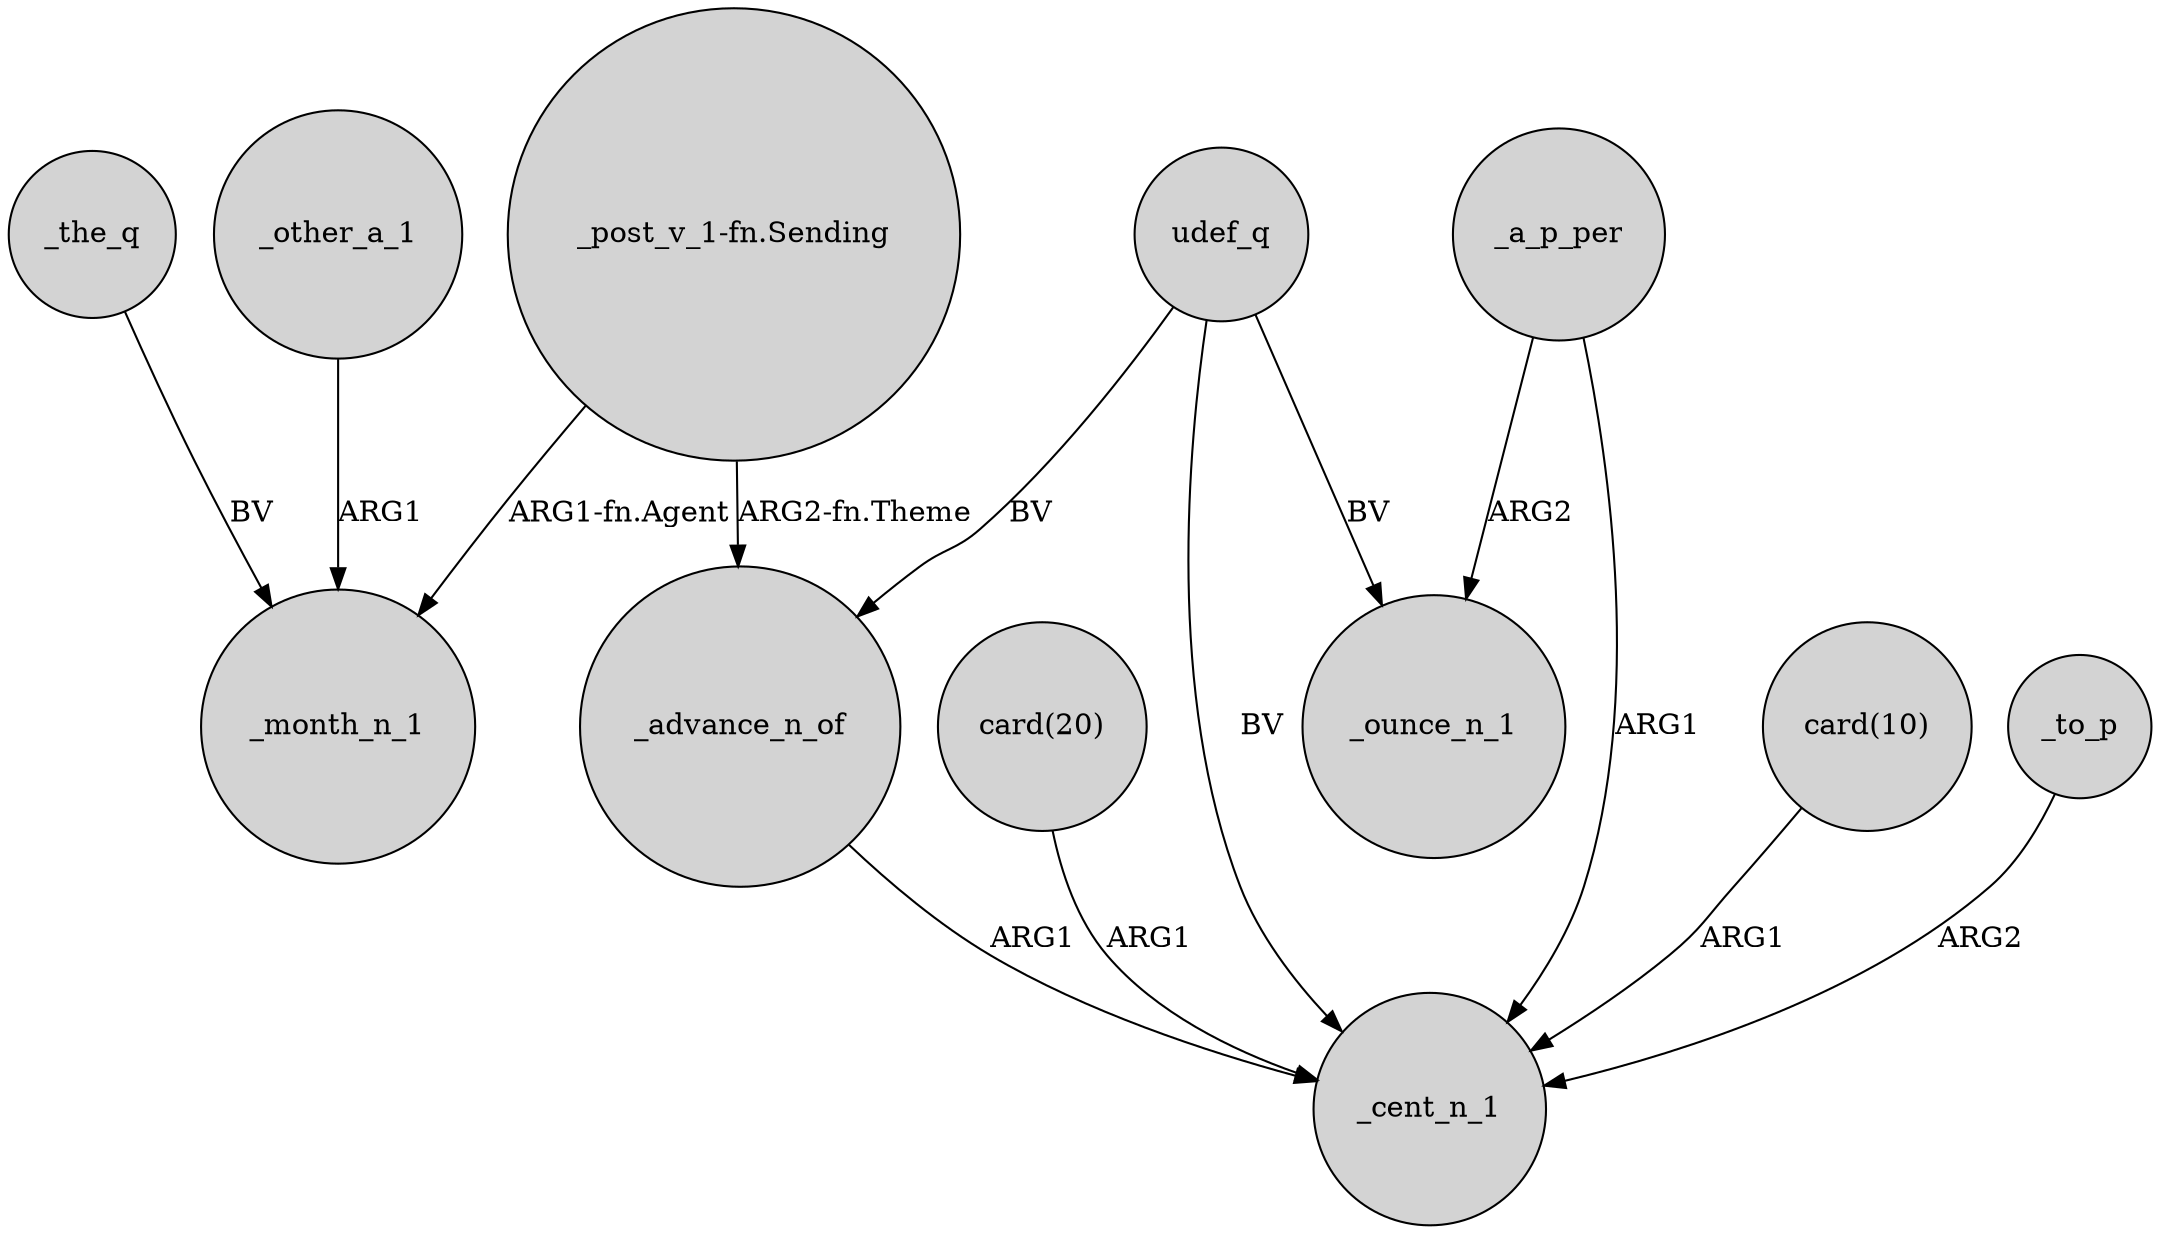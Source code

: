 digraph {
	node [shape=circle style=filled]
	_the_q -> _month_n_1 [label=BV]
	"card(20)" -> _cent_n_1 [label=ARG1]
	udef_q -> _ounce_n_1 [label=BV]
	_a_p_per -> _ounce_n_1 [label=ARG2]
	"_post_v_1-fn.Sending" -> _advance_n_of [label="ARG2-fn.Theme"]
	_other_a_1 -> _month_n_1 [label=ARG1]
	udef_q -> _advance_n_of [label=BV]
	"card(10)" -> _cent_n_1 [label=ARG1]
	_to_p -> _cent_n_1 [label=ARG2]
	_advance_n_of -> _cent_n_1 [label=ARG1]
	udef_q -> _cent_n_1 [label=BV]
	_a_p_per -> _cent_n_1 [label=ARG1]
	"_post_v_1-fn.Sending" -> _month_n_1 [label="ARG1-fn.Agent"]
}
